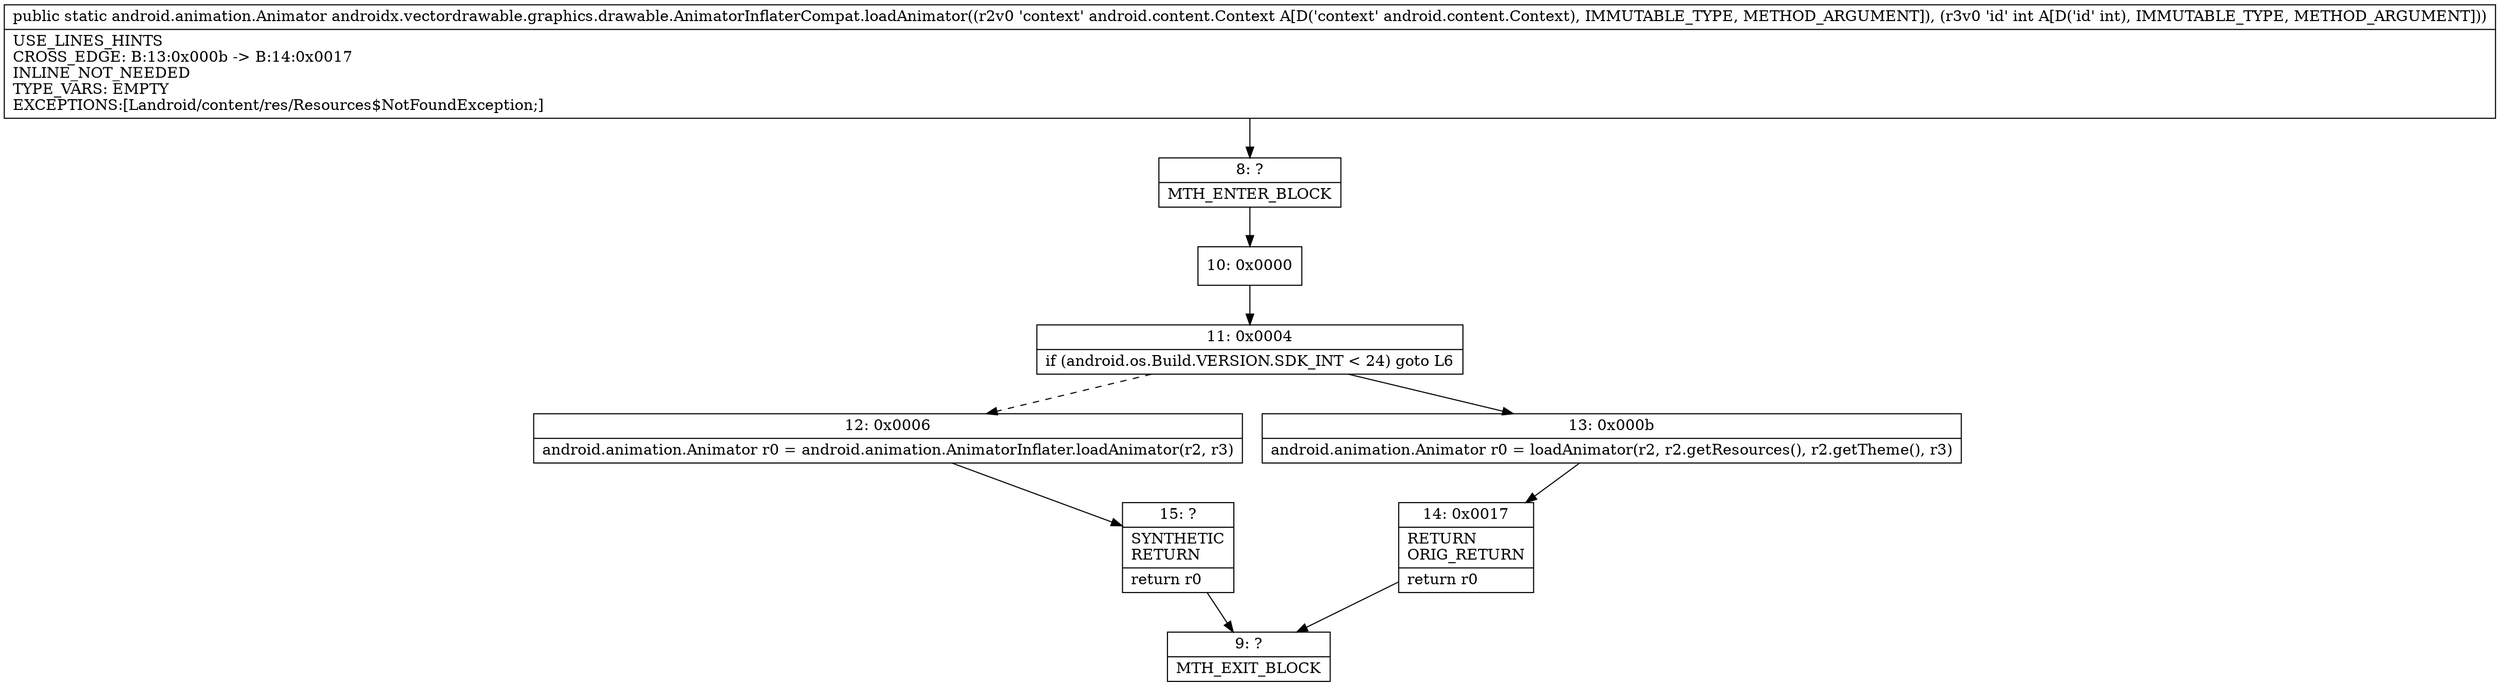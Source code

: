 digraph "CFG forandroidx.vectordrawable.graphics.drawable.AnimatorInflaterCompat.loadAnimator(Landroid\/content\/Context;I)Landroid\/animation\/Animator;" {
Node_8 [shape=record,label="{8\:\ ?|MTH_ENTER_BLOCK\l}"];
Node_10 [shape=record,label="{10\:\ 0x0000}"];
Node_11 [shape=record,label="{11\:\ 0x0004|if (android.os.Build.VERSION.SDK_INT \< 24) goto L6\l}"];
Node_12 [shape=record,label="{12\:\ 0x0006|android.animation.Animator r0 = android.animation.AnimatorInflater.loadAnimator(r2, r3)\l}"];
Node_15 [shape=record,label="{15\:\ ?|SYNTHETIC\lRETURN\l|return r0\l}"];
Node_9 [shape=record,label="{9\:\ ?|MTH_EXIT_BLOCK\l}"];
Node_13 [shape=record,label="{13\:\ 0x000b|android.animation.Animator r0 = loadAnimator(r2, r2.getResources(), r2.getTheme(), r3)\l}"];
Node_14 [shape=record,label="{14\:\ 0x0017|RETURN\lORIG_RETURN\l|return r0\l}"];
MethodNode[shape=record,label="{public static android.animation.Animator androidx.vectordrawable.graphics.drawable.AnimatorInflaterCompat.loadAnimator((r2v0 'context' android.content.Context A[D('context' android.content.Context), IMMUTABLE_TYPE, METHOD_ARGUMENT]), (r3v0 'id' int A[D('id' int), IMMUTABLE_TYPE, METHOD_ARGUMENT]))  | USE_LINES_HINTS\lCROSS_EDGE: B:13:0x000b \-\> B:14:0x0017\lINLINE_NOT_NEEDED\lTYPE_VARS: EMPTY\lEXCEPTIONS:[Landroid\/content\/res\/Resources$NotFoundException;]\l}"];
MethodNode -> Node_8;Node_8 -> Node_10;
Node_10 -> Node_11;
Node_11 -> Node_12[style=dashed];
Node_11 -> Node_13;
Node_12 -> Node_15;
Node_15 -> Node_9;
Node_13 -> Node_14;
Node_14 -> Node_9;
}

